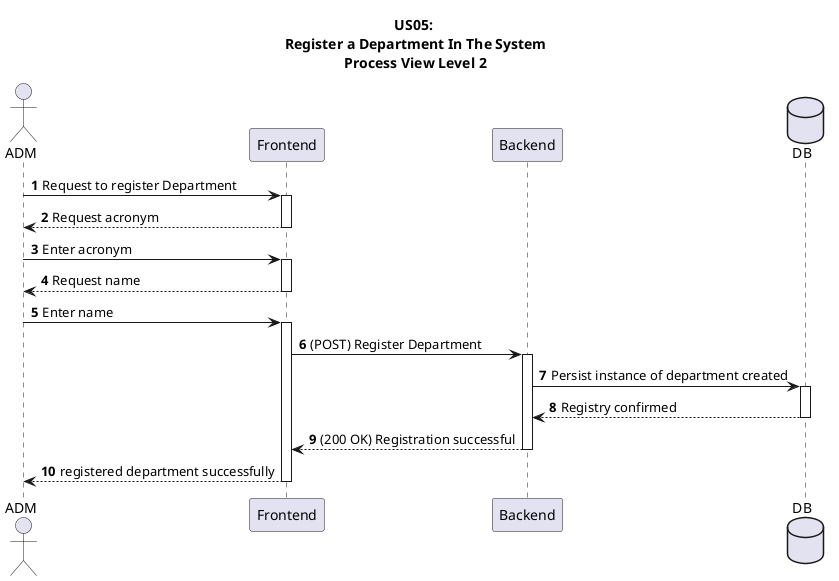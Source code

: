 @startuml
autonumber

title US05:\n Register a Department In The System\n Process View Level 2
actor ADM
participant "Frontend" as FE
participant "Backend" as BE
database DB

ADM -> FE ++: Request to register Department
FE --> ADM --: Request acronym
ADM -> FE ++: Enter acronym
FE --> ADM --: Request name
ADM -> FE ++: Enter name

FE -> BE ++: (POST) Register Department
BE -> DB ++: Persist instance of department created
DB --> BE --: Registry confirmed
BE --> FE --: (200 OK) Registration successful
FE --> ADM --: registered department successfully

@enduml
